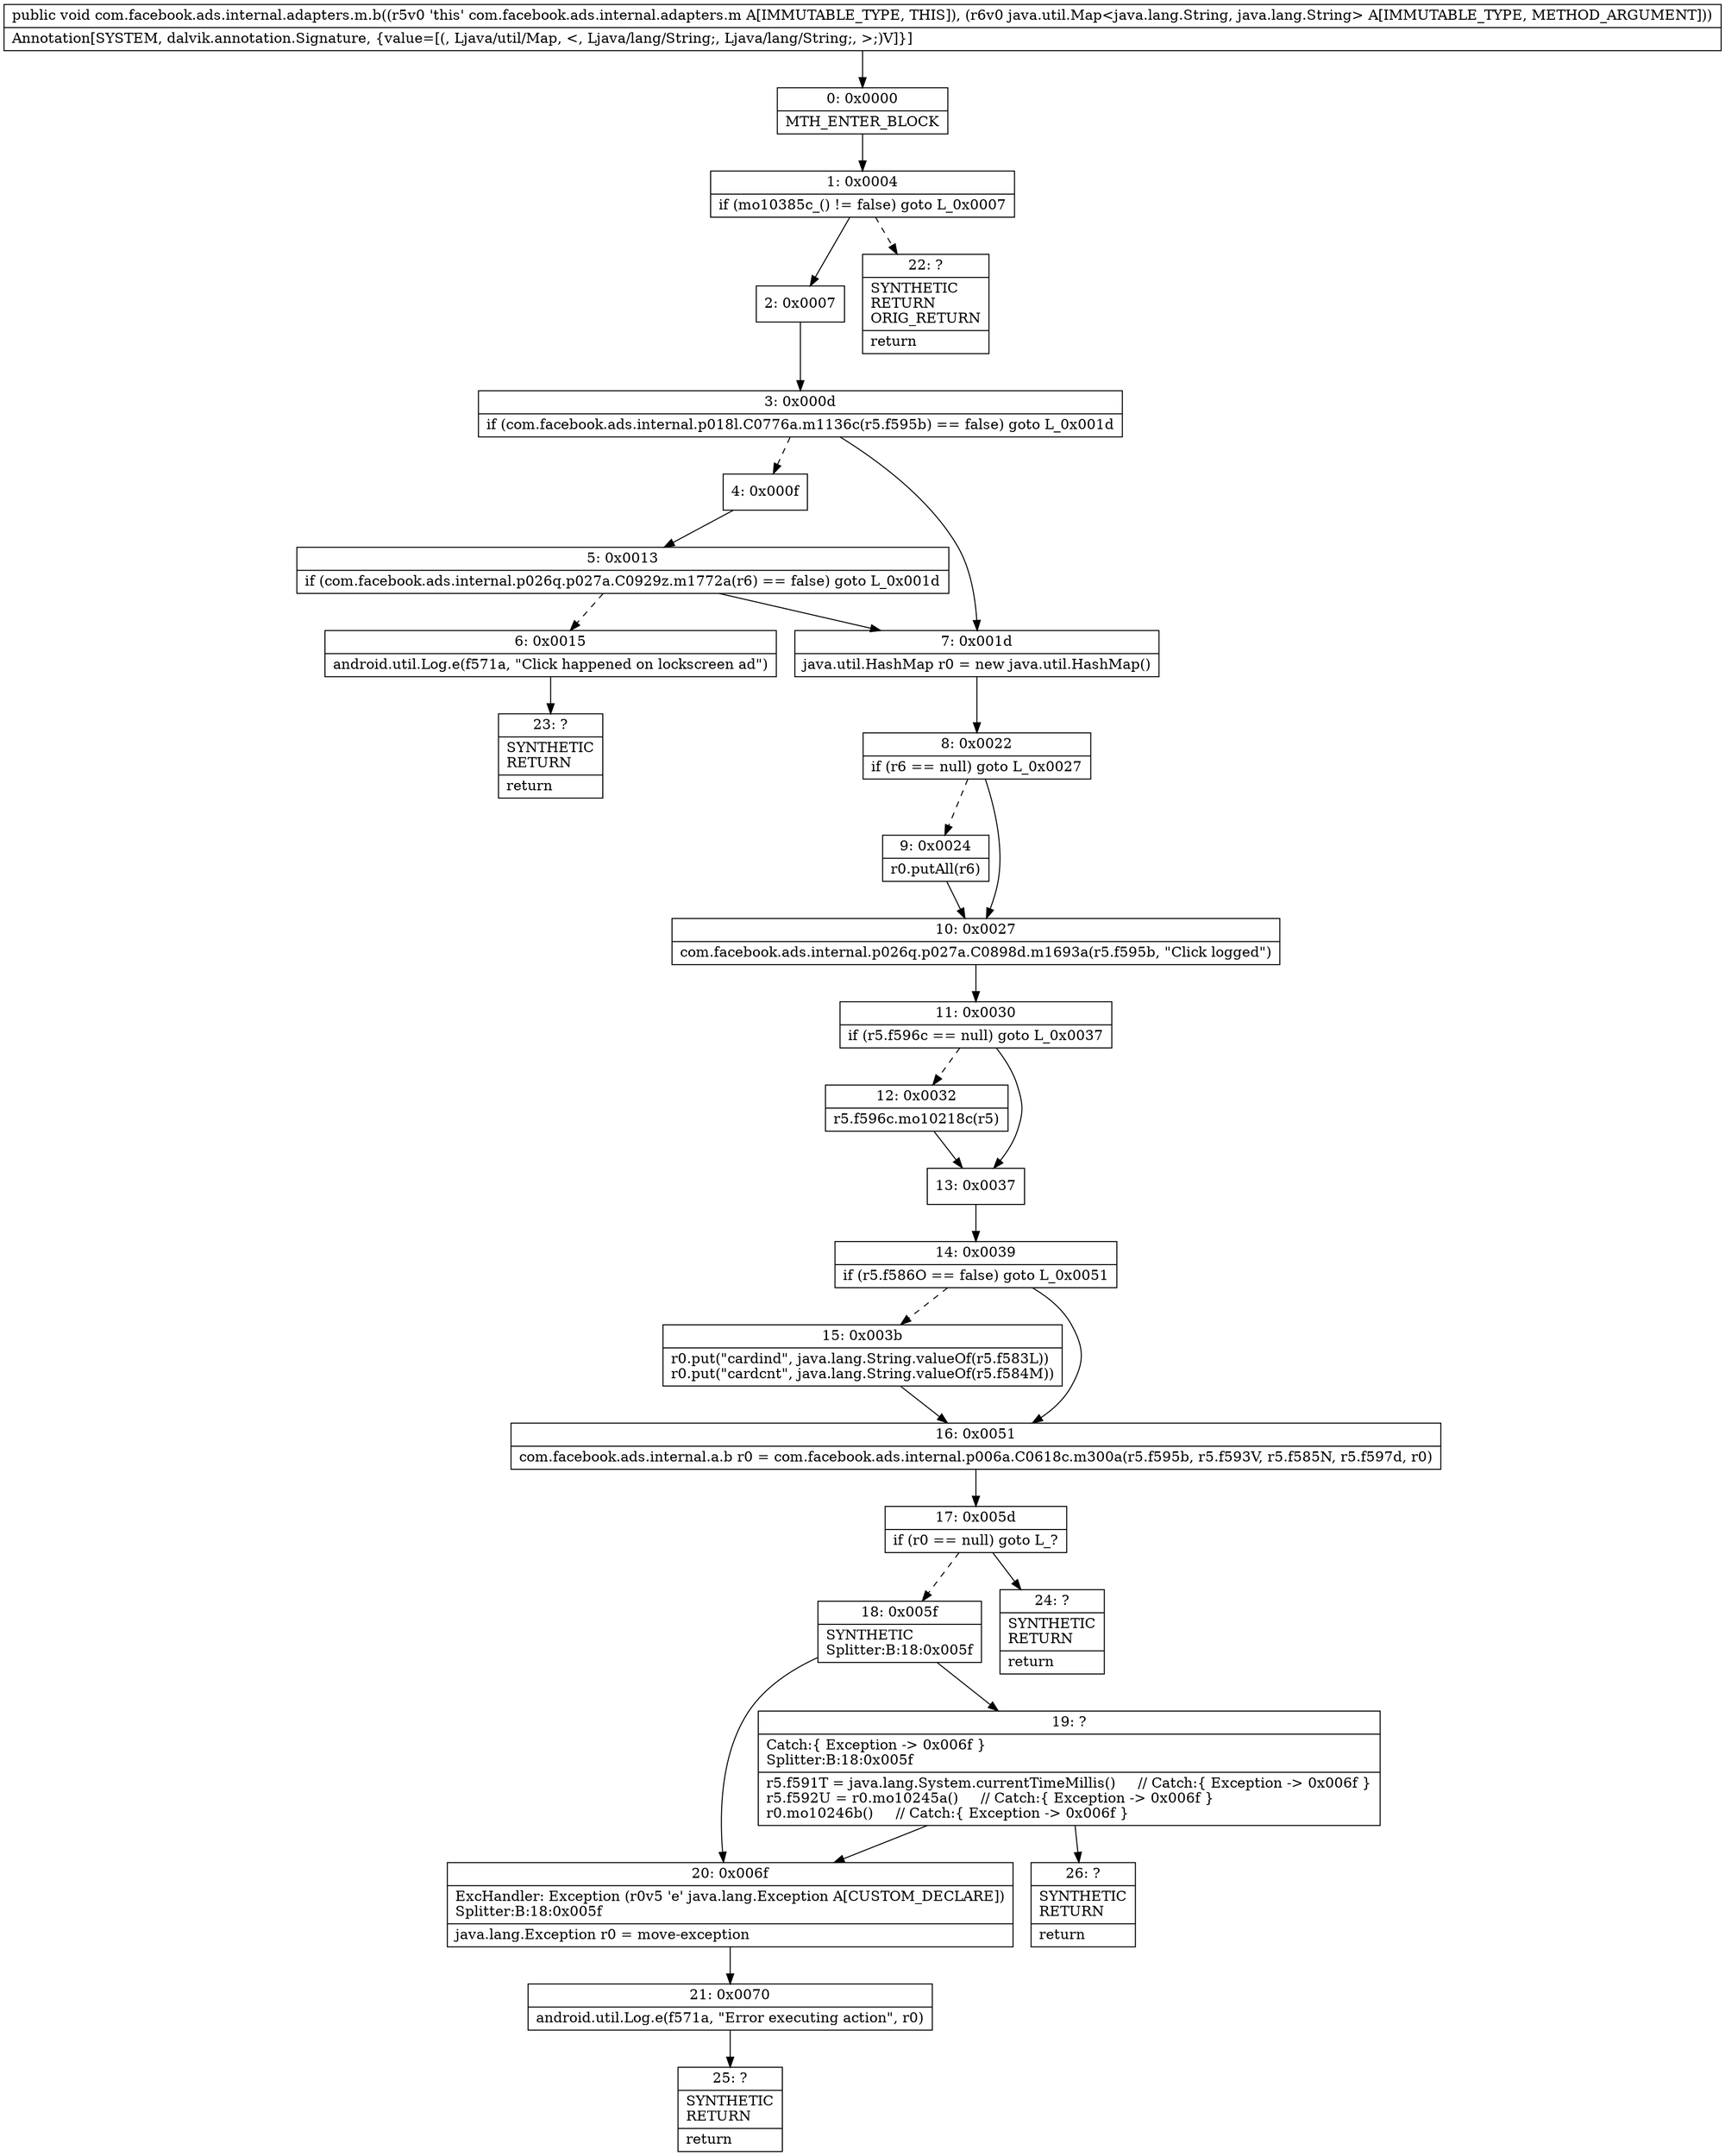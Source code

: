 digraph "CFG forcom.facebook.ads.internal.adapters.m.b(Ljava\/util\/Map;)V" {
Node_0 [shape=record,label="{0\:\ 0x0000|MTH_ENTER_BLOCK\l}"];
Node_1 [shape=record,label="{1\:\ 0x0004|if (mo10385c_() != false) goto L_0x0007\l}"];
Node_2 [shape=record,label="{2\:\ 0x0007}"];
Node_3 [shape=record,label="{3\:\ 0x000d|if (com.facebook.ads.internal.p018l.C0776a.m1136c(r5.f595b) == false) goto L_0x001d\l}"];
Node_4 [shape=record,label="{4\:\ 0x000f}"];
Node_5 [shape=record,label="{5\:\ 0x0013|if (com.facebook.ads.internal.p026q.p027a.C0929z.m1772a(r6) == false) goto L_0x001d\l}"];
Node_6 [shape=record,label="{6\:\ 0x0015|android.util.Log.e(f571a, \"Click happened on lockscreen ad\")\l}"];
Node_7 [shape=record,label="{7\:\ 0x001d|java.util.HashMap r0 = new java.util.HashMap()\l}"];
Node_8 [shape=record,label="{8\:\ 0x0022|if (r6 == null) goto L_0x0027\l}"];
Node_9 [shape=record,label="{9\:\ 0x0024|r0.putAll(r6)\l}"];
Node_10 [shape=record,label="{10\:\ 0x0027|com.facebook.ads.internal.p026q.p027a.C0898d.m1693a(r5.f595b, \"Click logged\")\l}"];
Node_11 [shape=record,label="{11\:\ 0x0030|if (r5.f596c == null) goto L_0x0037\l}"];
Node_12 [shape=record,label="{12\:\ 0x0032|r5.f596c.mo10218c(r5)\l}"];
Node_13 [shape=record,label="{13\:\ 0x0037}"];
Node_14 [shape=record,label="{14\:\ 0x0039|if (r5.f586O == false) goto L_0x0051\l}"];
Node_15 [shape=record,label="{15\:\ 0x003b|r0.put(\"cardind\", java.lang.String.valueOf(r5.f583L))\lr0.put(\"cardcnt\", java.lang.String.valueOf(r5.f584M))\l}"];
Node_16 [shape=record,label="{16\:\ 0x0051|com.facebook.ads.internal.a.b r0 = com.facebook.ads.internal.p006a.C0618c.m300a(r5.f595b, r5.f593V, r5.f585N, r5.f597d, r0)\l}"];
Node_17 [shape=record,label="{17\:\ 0x005d|if (r0 == null) goto L_?\l}"];
Node_18 [shape=record,label="{18\:\ 0x005f|SYNTHETIC\lSplitter:B:18:0x005f\l}"];
Node_19 [shape=record,label="{19\:\ ?|Catch:\{ Exception \-\> 0x006f \}\lSplitter:B:18:0x005f\l|r5.f591T = java.lang.System.currentTimeMillis()     \/\/ Catch:\{ Exception \-\> 0x006f \}\lr5.f592U = r0.mo10245a()     \/\/ Catch:\{ Exception \-\> 0x006f \}\lr0.mo10246b()     \/\/ Catch:\{ Exception \-\> 0x006f \}\l}"];
Node_20 [shape=record,label="{20\:\ 0x006f|ExcHandler: Exception (r0v5 'e' java.lang.Exception A[CUSTOM_DECLARE])\lSplitter:B:18:0x005f\l|java.lang.Exception r0 = move\-exception\l}"];
Node_21 [shape=record,label="{21\:\ 0x0070|android.util.Log.e(f571a, \"Error executing action\", r0)\l}"];
Node_22 [shape=record,label="{22\:\ ?|SYNTHETIC\lRETURN\lORIG_RETURN\l|return\l}"];
Node_23 [shape=record,label="{23\:\ ?|SYNTHETIC\lRETURN\l|return\l}"];
Node_24 [shape=record,label="{24\:\ ?|SYNTHETIC\lRETURN\l|return\l}"];
Node_25 [shape=record,label="{25\:\ ?|SYNTHETIC\lRETURN\l|return\l}"];
Node_26 [shape=record,label="{26\:\ ?|SYNTHETIC\lRETURN\l|return\l}"];
MethodNode[shape=record,label="{public void com.facebook.ads.internal.adapters.m.b((r5v0 'this' com.facebook.ads.internal.adapters.m A[IMMUTABLE_TYPE, THIS]), (r6v0 java.util.Map\<java.lang.String, java.lang.String\> A[IMMUTABLE_TYPE, METHOD_ARGUMENT]))  | Annotation[SYSTEM, dalvik.annotation.Signature, \{value=[(, Ljava\/util\/Map, \<, Ljava\/lang\/String;, Ljava\/lang\/String;, \>;)V]\}]\l}"];
MethodNode -> Node_0;
Node_0 -> Node_1;
Node_1 -> Node_2;
Node_1 -> Node_22[style=dashed];
Node_2 -> Node_3;
Node_3 -> Node_4[style=dashed];
Node_3 -> Node_7;
Node_4 -> Node_5;
Node_5 -> Node_6[style=dashed];
Node_5 -> Node_7;
Node_6 -> Node_23;
Node_7 -> Node_8;
Node_8 -> Node_9[style=dashed];
Node_8 -> Node_10;
Node_9 -> Node_10;
Node_10 -> Node_11;
Node_11 -> Node_12[style=dashed];
Node_11 -> Node_13;
Node_12 -> Node_13;
Node_13 -> Node_14;
Node_14 -> Node_15[style=dashed];
Node_14 -> Node_16;
Node_15 -> Node_16;
Node_16 -> Node_17;
Node_17 -> Node_18[style=dashed];
Node_17 -> Node_24;
Node_18 -> Node_19;
Node_18 -> Node_20;
Node_19 -> Node_20;
Node_19 -> Node_26;
Node_20 -> Node_21;
Node_21 -> Node_25;
}

